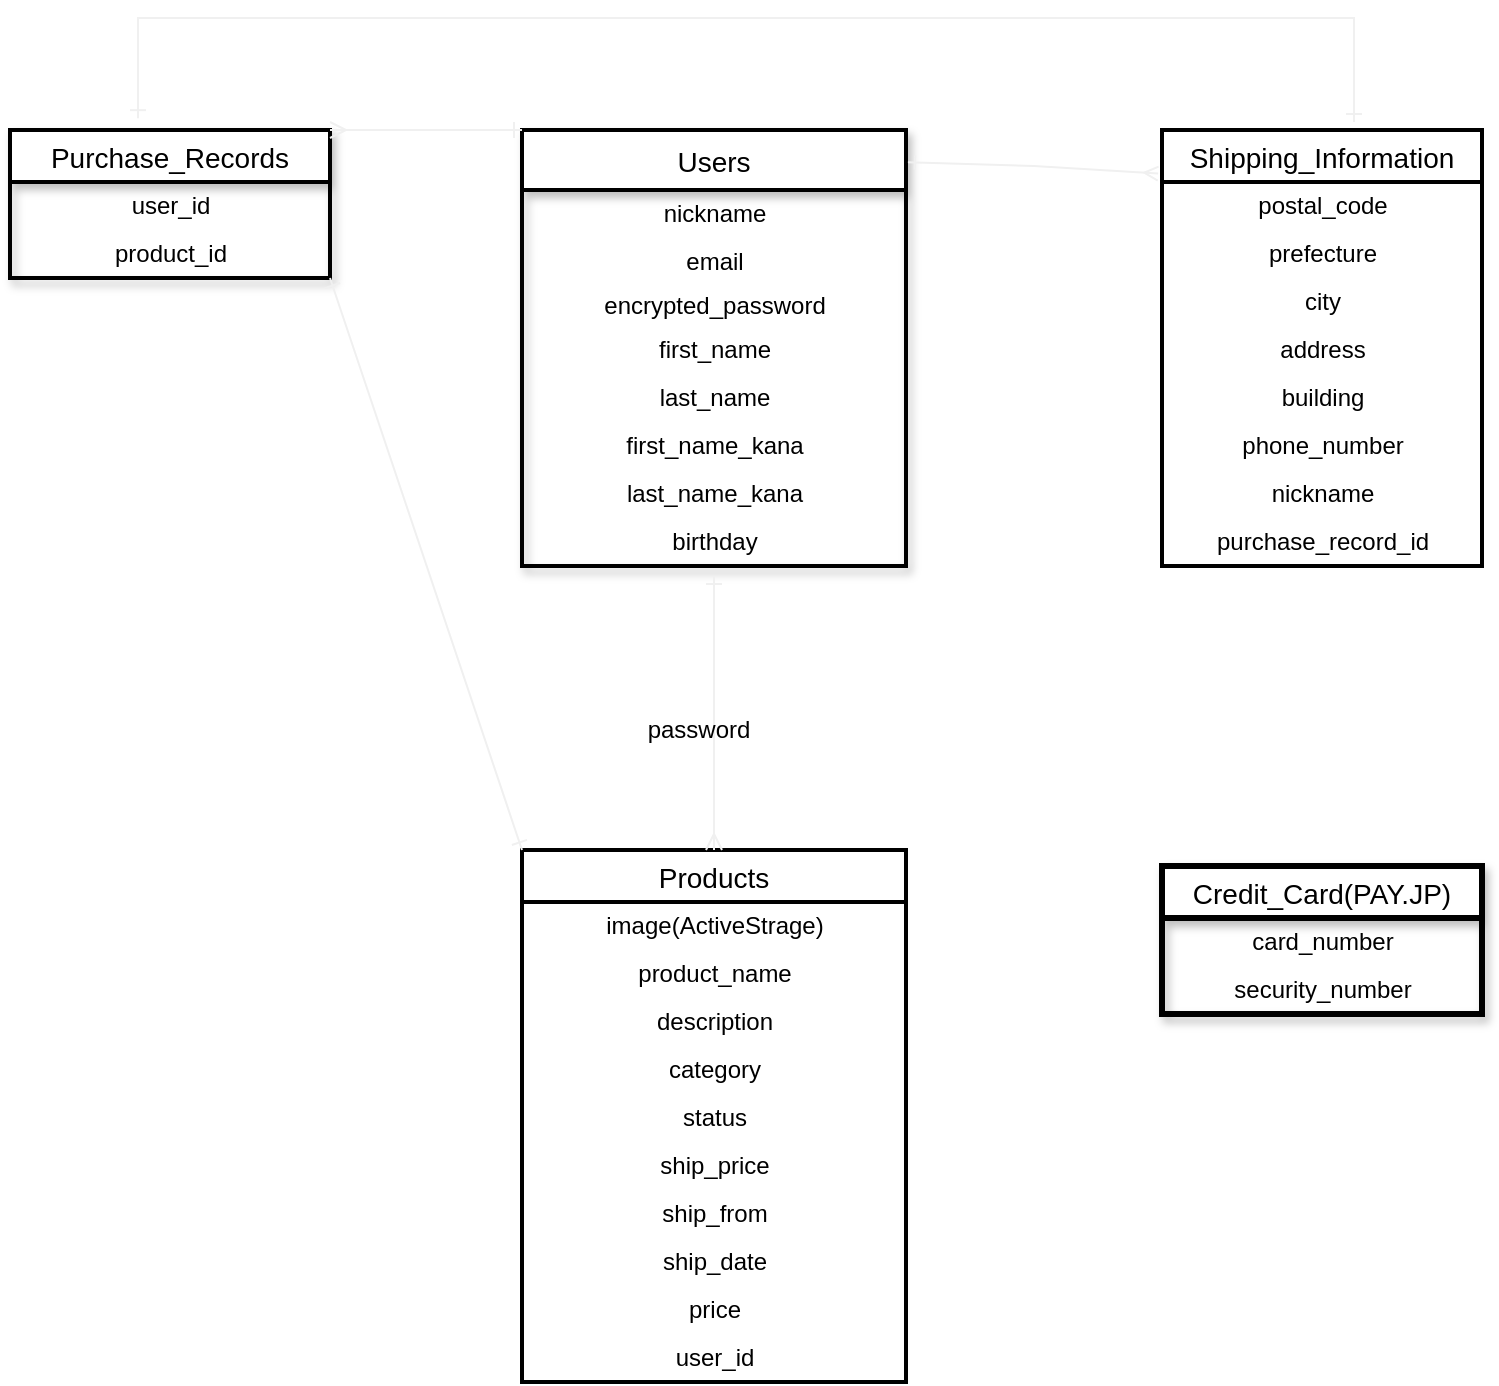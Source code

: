 <mxfile>
    <diagram id="_JpbkCh1GY9CT89l-AS3" name="ページ1">
        <mxGraphModel dx="1422" dy="733" grid="1" gridSize="8" guides="1" tooltips="1" connect="1" arrows="1" fold="1" page="1" pageScale="1" pageWidth="827" pageHeight="1169" math="0" shadow="0">
            <root>
                <mxCell id="0"/>
                <mxCell id="1" parent="0"/>
                <mxCell id="2" value="Users" style="swimlane;fontStyle=0;childLayout=stackLayout;horizontal=1;startSize=30;horizontalStack=0;resizeParent=1;resizeParentMax=0;resizeLast=0;collapsible=1;marginBottom=0;align=center;fontSize=14;shadow=1;strokeWidth=2;perimeterSpacing=0;" vertex="1" parent="1">
                    <mxGeometry x="-96" y="280" width="192" height="218" as="geometry"/>
                </mxCell>
                <mxCell id="17" value="nickname" style="text;html=1;align=center;verticalAlign=middle;resizable=0;points=[];autosize=1;" vertex="1" parent="2">
                    <mxGeometry y="30" width="192" height="24" as="geometry"/>
                </mxCell>
                <mxCell id="20" value="email" style="text;html=1;align=center;verticalAlign=middle;resizable=0;points=[];autosize=1;" vertex="1" parent="2">
                    <mxGeometry y="54" width="192" height="24" as="geometry"/>
                </mxCell>
                <mxCell id="29" value="encrypted_password" style="text;html=1;align=center;verticalAlign=middle;resizable=0;points=[];autosize=1;rotation=0;" vertex="1" parent="2">
                    <mxGeometry y="78" width="192" height="20" as="geometry"/>
                </mxCell>
                <mxCell id="85" value="first_name" style="text;html=1;align=center;verticalAlign=middle;resizable=0;points=[];autosize=1;rotation=0;" vertex="1" parent="2">
                    <mxGeometry y="98" width="192" height="24" as="geometry"/>
                </mxCell>
                <mxCell id="89" value="last_name" style="text;html=1;align=center;verticalAlign=middle;resizable=0;points=[];autosize=1;rotation=0;" vertex="1" parent="2">
                    <mxGeometry y="122" width="192" height="24" as="geometry"/>
                </mxCell>
                <mxCell id="90" value="first_name_kana" style="text;html=1;align=center;verticalAlign=middle;resizable=0;points=[];autosize=1;rotation=0;" vertex="1" parent="2">
                    <mxGeometry y="146" width="192" height="24" as="geometry"/>
                </mxCell>
                <mxCell id="91" value="last_name_kana" style="text;html=1;align=center;verticalAlign=middle;resizable=0;points=[];autosize=1;rotation=0;" vertex="1" parent="2">
                    <mxGeometry y="170" width="192" height="24" as="geometry"/>
                </mxCell>
                <mxCell id="92" value="birthday" style="text;html=1;align=center;verticalAlign=middle;resizable=0;points=[];autosize=1;rotation=0;" vertex="1" parent="2">
                    <mxGeometry y="194" width="192" height="24" as="geometry"/>
                </mxCell>
                <mxCell id="6" value="Products" style="swimlane;fontStyle=0;childLayout=stackLayout;horizontal=1;startSize=26;horizontalStack=0;resizeParent=1;resizeParentMax=0;resizeLast=0;collapsible=1;marginBottom=0;align=center;fontSize=14;strokeWidth=2;" vertex="1" parent="1">
                    <mxGeometry x="-96" y="640" width="192" height="266" as="geometry"/>
                </mxCell>
                <mxCell id="41" value="image(ActiveStrage)" style="text;html=1;align=center;verticalAlign=middle;resizable=0;points=[];autosize=1;" vertex="1" parent="6">
                    <mxGeometry y="26" width="192" height="24" as="geometry"/>
                </mxCell>
                <mxCell id="38" value="product_name" style="text;html=1;align=center;verticalAlign=middle;resizable=0;points=[];autosize=1;" vertex="1" parent="6">
                    <mxGeometry y="50" width="192" height="24" as="geometry"/>
                </mxCell>
                <mxCell id="37" value="description" style="text;html=1;align=center;verticalAlign=middle;resizable=0;points=[];autosize=1;" vertex="1" parent="6">
                    <mxGeometry y="74" width="192" height="24" as="geometry"/>
                </mxCell>
                <mxCell id="36" value="category" style="text;html=1;align=center;verticalAlign=middle;resizable=0;points=[];autosize=1;" vertex="1" parent="6">
                    <mxGeometry y="98" width="192" height="24" as="geometry"/>
                </mxCell>
                <mxCell id="40" value="status" style="text;html=1;align=center;verticalAlign=middle;resizable=0;points=[];autosize=1;" vertex="1" parent="6">
                    <mxGeometry y="122" width="192" height="24" as="geometry"/>
                </mxCell>
                <mxCell id="42" value="ship_price" style="text;html=1;align=center;verticalAlign=middle;resizable=0;points=[];autosize=1;" vertex="1" parent="6">
                    <mxGeometry y="146" width="192" height="24" as="geometry"/>
                </mxCell>
                <mxCell id="44" value="ship_from" style="text;html=1;align=center;verticalAlign=middle;resizable=0;points=[];autosize=1;" vertex="1" parent="6">
                    <mxGeometry y="170" width="192" height="24" as="geometry"/>
                </mxCell>
                <mxCell id="93" value="ship_date" style="text;html=1;align=center;verticalAlign=middle;resizable=0;points=[];autosize=1;" vertex="1" parent="6">
                    <mxGeometry y="194" width="192" height="24" as="geometry"/>
                </mxCell>
                <mxCell id="94" value="&lt;div&gt;&lt;span&gt;price&lt;/span&gt;&lt;/div&gt;" style="text;html=1;align=center;verticalAlign=middle;resizable=0;points=[];autosize=1;" vertex="1" parent="6">
                    <mxGeometry y="218" width="192" height="24" as="geometry"/>
                </mxCell>
                <mxCell id="96" value="user_id" style="text;html=1;align=center;verticalAlign=middle;resizable=0;points=[];autosize=1;" vertex="1" parent="6">
                    <mxGeometry y="242" width="192" height="24" as="geometry"/>
                </mxCell>
                <mxCell id="10" value="Shipping_Information" style="swimlane;fontStyle=0;childLayout=stackLayout;horizontal=1;startSize=26;horizontalStack=0;resizeParent=1;resizeParentMax=0;resizeLast=0;collapsible=1;marginBottom=0;align=center;fontSize=14;strokeWidth=2;" vertex="1" parent="1">
                    <mxGeometry x="224" y="280" width="160" height="218" as="geometry"/>
                </mxCell>
                <mxCell id="43" value="postal_code" style="text;html=1;align=center;verticalAlign=middle;resizable=0;points=[];autosize=1;" vertex="1" parent="10">
                    <mxGeometry y="26" width="160" height="24" as="geometry"/>
                </mxCell>
                <mxCell id="46" value="prefecture" style="text;html=1;align=center;verticalAlign=middle;resizable=0;points=[];autosize=1;" vertex="1" parent="10">
                    <mxGeometry y="50" width="160" height="24" as="geometry"/>
                </mxCell>
                <mxCell id="47" value="city" style="text;html=1;align=center;verticalAlign=middle;resizable=0;points=[];autosize=1;" vertex="1" parent="10">
                    <mxGeometry y="74" width="160" height="24" as="geometry"/>
                </mxCell>
                <mxCell id="48" value="address" style="text;html=1;align=center;verticalAlign=middle;resizable=0;points=[];autosize=1;" vertex="1" parent="10">
                    <mxGeometry y="98" width="160" height="24" as="geometry"/>
                </mxCell>
                <mxCell id="98" value="building" style="text;html=1;align=center;verticalAlign=middle;resizable=0;points=[];autosize=1;" vertex="1" parent="10">
                    <mxGeometry y="122" width="160" height="24" as="geometry"/>
                </mxCell>
                <mxCell id="49" value="phone_number" style="text;html=1;align=center;verticalAlign=middle;resizable=0;points=[];autosize=1;strokeWidth=1;" vertex="1" parent="10">
                    <mxGeometry y="146" width="160" height="24" as="geometry"/>
                </mxCell>
                <mxCell id="50" value="nickname" style="text;html=1;align=center;verticalAlign=middle;resizable=0;points=[];autosize=1;" vertex="1" parent="10">
                    <mxGeometry y="170" width="160" height="24" as="geometry"/>
                </mxCell>
                <mxCell id="95" value="purchase_record_id" style="text;html=1;align=center;verticalAlign=middle;resizable=0;points=[];autosize=1;" vertex="1" parent="10">
                    <mxGeometry y="194" width="160" height="24" as="geometry"/>
                </mxCell>
                <mxCell id="60" value="" style="endArrow=ERmany;html=1;rounded=0;strokeColor=#f0f0f0;strokeWidth=1;startArrow=ERone;startFill=0;endFill=0;endSize=5;startSize=5;entryX=-0.012;entryY=0.1;entryDx=0;entryDy=0;exitX=1.005;exitY=0.074;exitDx=0;exitDy=0;exitPerimeter=0;entryPerimeter=0;" edge="1" parent="1" source="2" target="10">
                    <mxGeometry relative="1" as="geometry">
                        <mxPoint x="99" y="343" as="sourcePoint"/>
                        <mxPoint x="208" y="343" as="targetPoint"/>
                        <Array as="points">
                            <mxPoint x="160" y="298"/>
                        </Array>
                    </mxGeometry>
                </mxCell>
                <mxCell id="61" value="" style="endArrow=ERmany;html=1;rounded=0;strokeColor=#f0f0f0;strokeWidth=1;entryX=0.5;entryY=0;entryDx=0;entryDy=0;startArrow=ERone;startFill=0;endFill=0;exitX=0.5;exitY=1.208;exitDx=0;exitDy=0;exitPerimeter=0;" edge="1" parent="1" source="92" target="6">
                    <mxGeometry relative="1" as="geometry">
                        <mxPoint y="568" as="sourcePoint"/>
                        <mxPoint y="504" as="targetPoint"/>
                        <Array as="points">
                            <mxPoint y="592"/>
                        </Array>
                    </mxGeometry>
                </mxCell>
                <mxCell id="64" value="Purchase_Records" style="swimlane;fontStyle=0;childLayout=stackLayout;horizontal=1;startSize=26;horizontalStack=0;resizeParent=1;resizeParentMax=0;resizeLast=0;collapsible=1;marginBottom=0;align=center;fontSize=14;shadow=1;strokeWidth=2;" vertex="1" parent="1">
                    <mxGeometry x="-352" y="280" width="160" height="74" as="geometry"/>
                </mxCell>
                <mxCell id="97" value="user_id" style="text;html=1;align=center;verticalAlign=middle;resizable=0;points=[];autosize=1;" vertex="1" parent="64">
                    <mxGeometry y="26" width="160" height="24" as="geometry"/>
                </mxCell>
                <mxCell id="69" value="product_id" style="text;html=1;align=center;verticalAlign=middle;resizable=0;points=[];autosize=1;" vertex="1" parent="64">
                    <mxGeometry y="50" width="160" height="24" as="geometry"/>
                </mxCell>
                <mxCell id="72" value="" style="endArrow=ERone;html=1;rounded=0;strokeColor=#f0f0f0;strokeWidth=1;exitX=1;exitY=0;exitDx=0;exitDy=0;startArrow=ERmany;startFill=0;endFill=0;entryX=0;entryY=0;entryDx=0;entryDy=0;" edge="1" parent="1" source="64" target="2">
                    <mxGeometry relative="1" as="geometry">
                        <mxPoint x="-168" y="328" as="sourcePoint"/>
                        <mxPoint x="-96" y="328" as="targetPoint"/>
                        <Array as="points">
                            <mxPoint x="-144" y="280"/>
                        </Array>
                    </mxGeometry>
                </mxCell>
                <mxCell id="76" value="Credit_Card(PAY.JP)" style="swimlane;fontStyle=0;childLayout=stackLayout;horizontal=1;startSize=26;horizontalStack=0;resizeParent=1;resizeParentMax=0;resizeLast=0;collapsible=1;marginBottom=0;align=center;fontSize=14;shadow=1;strokeWidth=3;" vertex="1" parent="1">
                    <mxGeometry x="224" y="648" width="160" height="74" as="geometry"/>
                </mxCell>
                <mxCell id="74" value="card_number" style="text;html=1;align=center;verticalAlign=middle;resizable=0;points=[];autosize=1;" vertex="1" parent="76">
                    <mxGeometry y="26" width="160" height="24" as="geometry"/>
                </mxCell>
                <mxCell id="75" value="security_number" style="text;html=1;align=center;verticalAlign=middle;resizable=0;points=[];autosize=1;" vertex="1" parent="76">
                    <mxGeometry y="50" width="160" height="24" as="geometry"/>
                </mxCell>
                <mxCell id="80" value="" style="endArrow=ERone;html=1;rounded=0;strokeColor=#f0f0f0;strokeWidth=1;exitX=0;exitY=0;exitDx=0;exitDy=0;entryX=1;entryY=1;entryDx=0;entryDy=0;startArrow=ERone;startFill=0;endFill=0;" edge="1" parent="1" source="6" target="64">
                    <mxGeometry relative="1" as="geometry">
                        <mxPoint x="-96" y="504" as="sourcePoint"/>
                        <mxPoint x="264" y="480" as="targetPoint"/>
                        <Array as="points"/>
                    </mxGeometry>
                </mxCell>
                <mxCell id="81" value="" style="endArrow=ERone;html=1;rounded=0;strokeColor=#f0f0f0;strokeWidth=1;exitX=0.4;exitY=-0.08;exitDx=0;exitDy=0;exitPerimeter=0;startArrow=ERone;startFill=0;endFill=0;" edge="1" parent="1" source="64">
                    <mxGeometry relative="1" as="geometry">
                        <mxPoint x="-288" y="224" as="sourcePoint"/>
                        <mxPoint x="320" y="276" as="targetPoint"/>
                        <Array as="points">
                            <mxPoint x="-288" y="224"/>
                            <mxPoint y="224"/>
                            <mxPoint x="320" y="224"/>
                        </Array>
                    </mxGeometry>
                </mxCell>
                <mxCell id="82" value="password" style="text;html=1;align=center;verticalAlign=middle;resizable=0;points=[];autosize=1;" vertex="1" parent="1">
                    <mxGeometry x="-104" y="568" width="192" height="24" as="geometry"/>
                </mxCell>
            </root>
        </mxGraphModel>
    </diagram>
</mxfile>